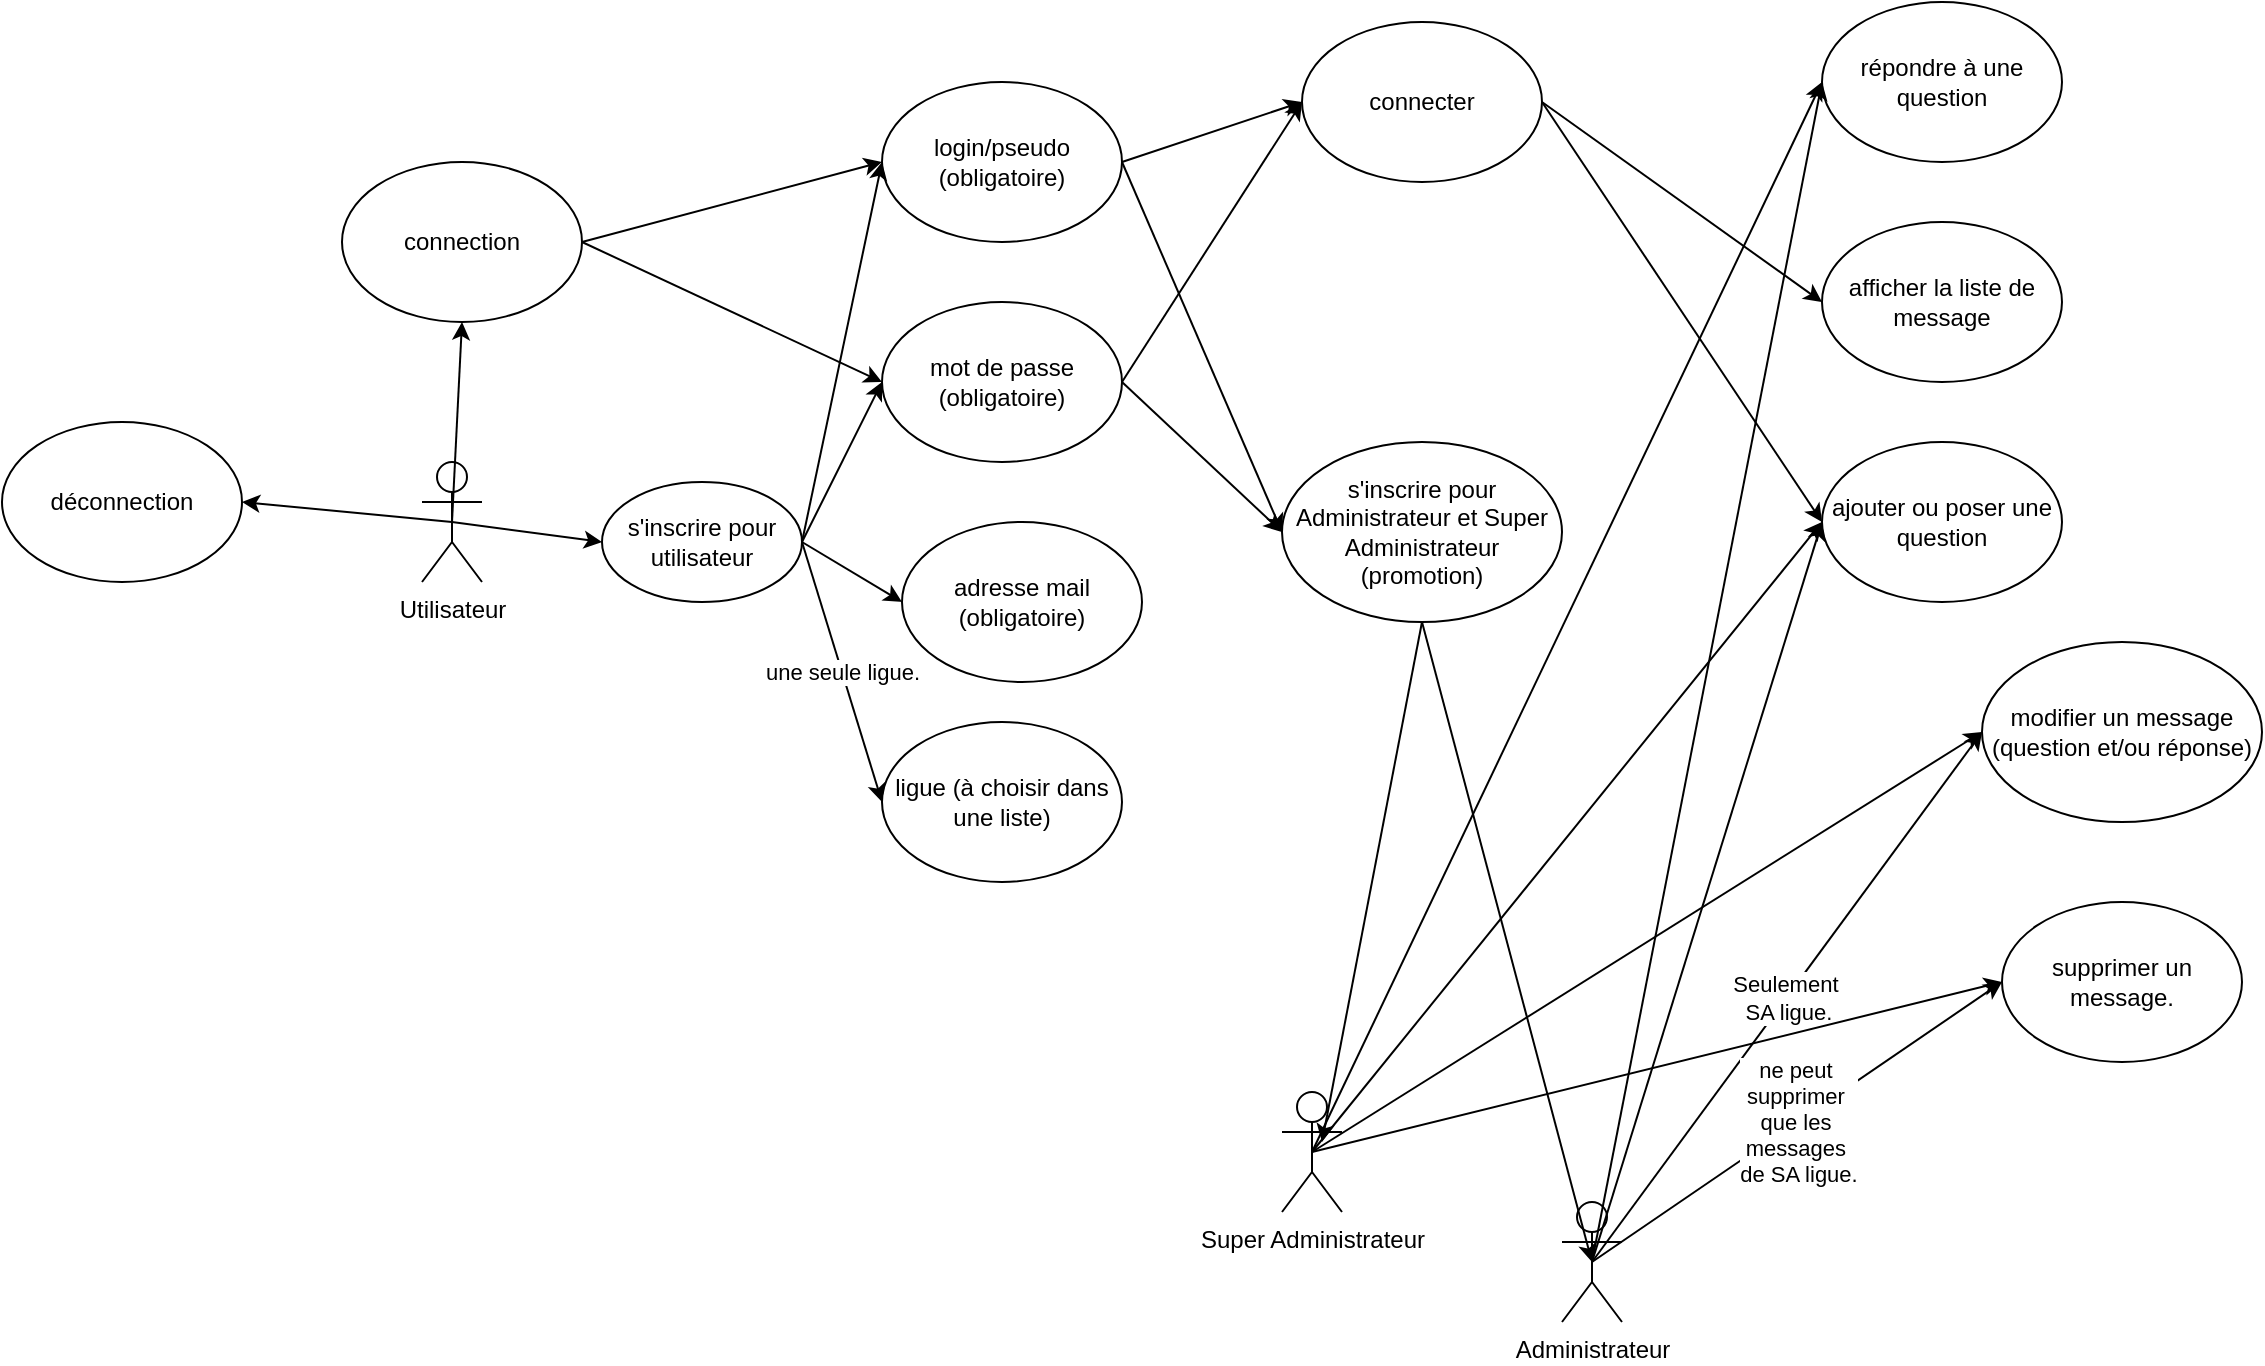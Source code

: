 <mxfile version="26.0.6">
  <diagram name="Page-1" id="5pGx6LdyxHv3eUYSwTAf">
    <mxGraphModel grid="1" page="1" gridSize="10" guides="1" tooltips="1" connect="1" arrows="1" fold="1" pageScale="1" pageWidth="827" pageHeight="1169" math="0" shadow="0">
      <root>
        <mxCell id="0" />
        <mxCell id="1" parent="0" />
        <mxCell id="JLIKOMwXBY5YtS-6EEfw-1" value="Utilisateur" style="shape=umlActor;verticalLabelPosition=bottom;verticalAlign=top;html=1;outlineConnect=0;" vertex="1" parent="1">
          <mxGeometry x="110" y="270" width="30" height="60" as="geometry" />
        </mxCell>
        <mxCell id="JLIKOMwXBY5YtS-6EEfw-2" value="s&#39;inscrire pour utilisateur" style="ellipse;whiteSpace=wrap;html=1;" vertex="1" parent="1">
          <mxGeometry x="200" y="280" width="100" height="60" as="geometry" />
        </mxCell>
        <mxCell id="JLIKOMwXBY5YtS-6EEfw-3" value="adresse mail (obligatoire)" style="ellipse;whiteSpace=wrap;html=1;" vertex="1" parent="1">
          <mxGeometry x="350" y="300" width="120" height="80" as="geometry" />
        </mxCell>
        <mxCell id="JLIKOMwXBY5YtS-6EEfw-4" value="ligue (à choisir dans une liste)" style="ellipse;whiteSpace=wrap;html=1;" vertex="1" parent="1">
          <mxGeometry x="340" y="400" width="120" height="80" as="geometry" />
        </mxCell>
        <mxCell id="JLIKOMwXBY5YtS-6EEfw-5" value="mot de passe (obligatoire)" style="ellipse;whiteSpace=wrap;html=1;" vertex="1" parent="1">
          <mxGeometry x="340" y="190" width="120" height="80" as="geometry" />
        </mxCell>
        <mxCell id="JLIKOMwXBY5YtS-6EEfw-6" value="login/pseudo (obligatoire)" style="ellipse;whiteSpace=wrap;html=1;" vertex="1" parent="1">
          <mxGeometry x="340" y="80" width="120" height="80" as="geometry" />
        </mxCell>
        <mxCell id="JLIKOMwXBY5YtS-6EEfw-7" value="" style="endArrow=classic;html=1;rounded=0;entryX=0;entryY=0.5;entryDx=0;entryDy=0;exitX=0.5;exitY=0.5;exitDx=0;exitDy=0;exitPerimeter=0;" edge="1" parent="1" source="JLIKOMwXBY5YtS-6EEfw-1" target="JLIKOMwXBY5YtS-6EEfw-2">
          <mxGeometry width="50" height="50" relative="1" as="geometry">
            <mxPoint x="390" y="320" as="sourcePoint" />
            <mxPoint x="440" y="270" as="targetPoint" />
          </mxGeometry>
        </mxCell>
        <mxCell id="JLIKOMwXBY5YtS-6EEfw-8" value="" style="endArrow=classic;html=1;rounded=0;exitX=1;exitY=0.5;exitDx=0;exitDy=0;entryX=0;entryY=0.5;entryDx=0;entryDy=0;" edge="1" parent="1" source="JLIKOMwXBY5YtS-6EEfw-2" target="JLIKOMwXBY5YtS-6EEfw-6">
          <mxGeometry width="50" height="50" relative="1" as="geometry">
            <mxPoint x="390" y="320" as="sourcePoint" />
            <mxPoint x="440" y="270" as="targetPoint" />
          </mxGeometry>
        </mxCell>
        <mxCell id="JLIKOMwXBY5YtS-6EEfw-9" value="" style="endArrow=classic;html=1;rounded=0;exitX=1;exitY=0.5;exitDx=0;exitDy=0;entryX=0;entryY=0.5;entryDx=0;entryDy=0;" edge="1" parent="1" source="JLIKOMwXBY5YtS-6EEfw-2" target="JLIKOMwXBY5YtS-6EEfw-5">
          <mxGeometry width="50" height="50" relative="1" as="geometry">
            <mxPoint x="390" y="320" as="sourcePoint" />
            <mxPoint x="440" y="270" as="targetPoint" />
          </mxGeometry>
        </mxCell>
        <mxCell id="JLIKOMwXBY5YtS-6EEfw-10" value="" style="endArrow=classic;html=1;rounded=0;exitX=1;exitY=0.5;exitDx=0;exitDy=0;entryX=0;entryY=0.5;entryDx=0;entryDy=0;" edge="1" parent="1" source="JLIKOMwXBY5YtS-6EEfw-2" target="JLIKOMwXBY5YtS-6EEfw-3">
          <mxGeometry width="50" height="50" relative="1" as="geometry">
            <mxPoint x="390" y="320" as="sourcePoint" />
            <mxPoint x="440" y="270" as="targetPoint" />
          </mxGeometry>
        </mxCell>
        <mxCell id="JLIKOMwXBY5YtS-6EEfw-12" value="connection" style="ellipse;whiteSpace=wrap;html=1;" vertex="1" parent="1">
          <mxGeometry x="70" y="120" width="120" height="80" as="geometry" />
        </mxCell>
        <mxCell id="JLIKOMwXBY5YtS-6EEfw-13" value="" style="endArrow=classic;html=1;rounded=0;exitX=0.5;exitY=0.5;exitDx=0;exitDy=0;exitPerimeter=0;entryX=0.5;entryY=1;entryDx=0;entryDy=0;" edge="1" parent="1" source="JLIKOMwXBY5YtS-6EEfw-1" target="JLIKOMwXBY5YtS-6EEfw-12">
          <mxGeometry width="50" height="50" relative="1" as="geometry">
            <mxPoint x="360" y="320" as="sourcePoint" />
            <mxPoint x="410" y="270" as="targetPoint" />
          </mxGeometry>
        </mxCell>
        <mxCell id="JLIKOMwXBY5YtS-6EEfw-14" value="" style="endArrow=classic;html=1;rounded=0;exitX=1;exitY=0.5;exitDx=0;exitDy=0;entryX=0;entryY=0.5;entryDx=0;entryDy=0;" edge="1" parent="1" source="JLIKOMwXBY5YtS-6EEfw-12" target="JLIKOMwXBY5YtS-6EEfw-6">
          <mxGeometry width="50" height="50" relative="1" as="geometry">
            <mxPoint x="360" y="320" as="sourcePoint" />
            <mxPoint x="410" y="270" as="targetPoint" />
          </mxGeometry>
        </mxCell>
        <mxCell id="JLIKOMwXBY5YtS-6EEfw-15" value="" style="endArrow=classic;html=1;rounded=0;exitX=1;exitY=0.5;exitDx=0;exitDy=0;entryX=0;entryY=0.5;entryDx=0;entryDy=0;" edge="1" parent="1" source="JLIKOMwXBY5YtS-6EEfw-12" target="JLIKOMwXBY5YtS-6EEfw-5">
          <mxGeometry width="50" height="50" relative="1" as="geometry">
            <mxPoint x="360" y="320" as="sourcePoint" />
            <mxPoint x="410" y="270" as="targetPoint" />
          </mxGeometry>
        </mxCell>
        <mxCell id="JLIKOMwXBY5YtS-6EEfw-19" value="connecter" style="ellipse;whiteSpace=wrap;html=1;" vertex="1" parent="1">
          <mxGeometry x="550" y="50" width="120" height="80" as="geometry" />
        </mxCell>
        <mxCell id="JLIKOMwXBY5YtS-6EEfw-20" value="" style="endArrow=classic;html=1;rounded=0;exitX=1;exitY=0.5;exitDx=0;exitDy=0;entryX=0;entryY=0.5;entryDx=0;entryDy=0;" edge="1" parent="1" source="JLIKOMwXBY5YtS-6EEfw-6" target="JLIKOMwXBY5YtS-6EEfw-19">
          <mxGeometry width="50" height="50" relative="1" as="geometry">
            <mxPoint x="360" y="320" as="sourcePoint" />
            <mxPoint x="410" y="270" as="targetPoint" />
          </mxGeometry>
        </mxCell>
        <mxCell id="JLIKOMwXBY5YtS-6EEfw-21" value="" style="endArrow=classic;html=1;rounded=0;exitX=1;exitY=0.5;exitDx=0;exitDy=0;entryX=0;entryY=0.5;entryDx=0;entryDy=0;" edge="1" parent="1" source="JLIKOMwXBY5YtS-6EEfw-5" target="JLIKOMwXBY5YtS-6EEfw-19">
          <mxGeometry width="50" height="50" relative="1" as="geometry">
            <mxPoint x="360" y="320" as="sourcePoint" />
            <mxPoint x="410" y="270" as="targetPoint" />
          </mxGeometry>
        </mxCell>
        <mxCell id="JLIKOMwXBY5YtS-6EEfw-22" value="déconnection" style="ellipse;whiteSpace=wrap;html=1;" vertex="1" parent="1">
          <mxGeometry x="-100" y="250" width="120" height="80" as="geometry" />
        </mxCell>
        <mxCell id="JLIKOMwXBY5YtS-6EEfw-23" value="" style="endArrow=classic;html=1;rounded=0;entryX=1;entryY=0.5;entryDx=0;entryDy=0;exitX=0.5;exitY=0.5;exitDx=0;exitDy=0;exitPerimeter=0;" edge="1" parent="1" source="JLIKOMwXBY5YtS-6EEfw-1" target="JLIKOMwXBY5YtS-6EEfw-22">
          <mxGeometry width="50" height="50" relative="1" as="geometry">
            <mxPoint x="120" y="300" as="sourcePoint" />
            <mxPoint x="410" y="270" as="targetPoint" />
          </mxGeometry>
        </mxCell>
        <mxCell id="JLIKOMwXBY5YtS-6EEfw-26" value="afficher la liste de message" style="ellipse;whiteSpace=wrap;html=1;" vertex="1" parent="1">
          <mxGeometry x="810" y="150" width="120" height="80" as="geometry" />
        </mxCell>
        <mxCell id="JLIKOMwXBY5YtS-6EEfw-27" value="" style="endArrow=classic;html=1;rounded=0;exitX=1;exitY=0.5;exitDx=0;exitDy=0;entryX=0;entryY=0.5;entryDx=0;entryDy=0;" edge="1" parent="1" source="JLIKOMwXBY5YtS-6EEfw-19" target="JLIKOMwXBY5YtS-6EEfw-26">
          <mxGeometry width="50" height="50" relative="1" as="geometry">
            <mxPoint x="360" y="320" as="sourcePoint" />
            <mxPoint x="410" y="270" as="targetPoint" />
          </mxGeometry>
        </mxCell>
        <mxCell id="JLIKOMwXBY5YtS-6EEfw-28" value="ajouter ou poser une question" style="ellipse;whiteSpace=wrap;html=1;" vertex="1" parent="1">
          <mxGeometry x="810" y="260" width="120" height="80" as="geometry" />
        </mxCell>
        <mxCell id="JLIKOMwXBY5YtS-6EEfw-29" value="" style="endArrow=classic;html=1;rounded=0;exitX=1;exitY=0.5;exitDx=0;exitDy=0;entryX=0;entryY=0.5;entryDx=0;entryDy=0;" edge="1" parent="1" source="JLIKOMwXBY5YtS-6EEfw-19" target="JLIKOMwXBY5YtS-6EEfw-28">
          <mxGeometry width="50" height="50" relative="1" as="geometry">
            <mxPoint x="360" y="320" as="sourcePoint" />
            <mxPoint x="410" y="270" as="targetPoint" />
          </mxGeometry>
        </mxCell>
        <mxCell id="JLIKOMwXBY5YtS-6EEfw-30" value="Administrateur" style="shape=umlActor;verticalLabelPosition=bottom;verticalAlign=top;html=1;outlineConnect=0;" vertex="1" parent="1">
          <mxGeometry x="680" y="640" width="30" height="60" as="geometry" />
        </mxCell>
        <mxCell id="JLIKOMwXBY5YtS-6EEfw-31" value="Super Administrateur" style="shape=umlActor;verticalLabelPosition=bottom;verticalAlign=top;html=1;outlineConnect=0;" vertex="1" parent="1">
          <mxGeometry x="540" y="585" width="30" height="60" as="geometry" />
        </mxCell>
        <mxCell id="JLIKOMwXBY5YtS-6EEfw-32" value="répondre à une question" style="ellipse;whiteSpace=wrap;html=1;" vertex="1" parent="1">
          <mxGeometry x="810" y="40" width="120" height="80" as="geometry" />
        </mxCell>
        <mxCell id="JLIKOMwXBY5YtS-6EEfw-33" value="modifier un message (question et/ou réponse)" style="ellipse;whiteSpace=wrap;html=1;" vertex="1" parent="1">
          <mxGeometry x="890" y="360" width="140" height="90" as="geometry" />
        </mxCell>
        <mxCell id="JLIKOMwXBY5YtS-6EEfw-34" value="" style="endArrow=classic;html=1;rounded=0;exitX=0.5;exitY=0.5;exitDx=0;exitDy=0;exitPerimeter=0;entryX=0;entryY=0.5;entryDx=0;entryDy=0;" edge="1" parent="1" source="JLIKOMwXBY5YtS-6EEfw-31" target="JLIKOMwXBY5YtS-6EEfw-32">
          <mxGeometry width="50" height="50" relative="1" as="geometry">
            <mxPoint x="570" y="230" as="sourcePoint" />
            <mxPoint x="620" y="180" as="targetPoint" />
          </mxGeometry>
        </mxCell>
        <mxCell id="JLIKOMwXBY5YtS-6EEfw-35" value="" style="endArrow=classic;html=1;rounded=0;exitX=0.5;exitY=0.5;exitDx=0;exitDy=0;exitPerimeter=0;entryX=0;entryY=0.5;entryDx=0;entryDy=0;" edge="1" parent="1" source="JLIKOMwXBY5YtS-6EEfw-31" target="JLIKOMwXBY5YtS-6EEfw-28">
          <mxGeometry width="50" height="50" relative="1" as="geometry">
            <mxPoint x="570" y="230" as="sourcePoint" />
            <mxPoint x="620" y="180" as="targetPoint" />
          </mxGeometry>
        </mxCell>
        <mxCell id="JLIKOMwXBY5YtS-6EEfw-36" value="" style="endArrow=classic;html=1;rounded=0;exitX=0.5;exitY=0.5;exitDx=0;exitDy=0;exitPerimeter=0;entryX=0;entryY=0.5;entryDx=0;entryDy=0;" edge="1" parent="1" source="JLIKOMwXBY5YtS-6EEfw-30" target="JLIKOMwXBY5YtS-6EEfw-32">
          <mxGeometry width="50" height="50" relative="1" as="geometry">
            <mxPoint x="570" y="230" as="sourcePoint" />
            <mxPoint x="620" y="180" as="targetPoint" />
          </mxGeometry>
        </mxCell>
        <mxCell id="JLIKOMwXBY5YtS-6EEfw-37" value="" style="endArrow=classic;html=1;rounded=0;exitX=0.5;exitY=0.5;exitDx=0;exitDy=0;exitPerimeter=0;entryX=0;entryY=0.5;entryDx=0;entryDy=0;" edge="1" parent="1" source="JLIKOMwXBY5YtS-6EEfw-30" target="JLIKOMwXBY5YtS-6EEfw-28">
          <mxGeometry width="50" height="50" relative="1" as="geometry">
            <mxPoint x="570" y="230" as="sourcePoint" />
            <mxPoint x="620" y="180" as="targetPoint" />
          </mxGeometry>
        </mxCell>
        <mxCell id="JLIKOMwXBY5YtS-6EEfw-38" value="" style="endArrow=classic;html=1;rounded=0;exitX=0.5;exitY=0.5;exitDx=0;exitDy=0;exitPerimeter=0;entryX=0;entryY=0.5;entryDx=0;entryDy=0;" edge="1" parent="1" source="JLIKOMwXBY5YtS-6EEfw-30" target="JLIKOMwXBY5YtS-6EEfw-33">
          <mxGeometry relative="1" as="geometry">
            <mxPoint x="540" y="210" as="sourcePoint" />
            <mxPoint x="640" y="210" as="targetPoint" />
          </mxGeometry>
        </mxCell>
        <mxCell id="JLIKOMwXBY5YtS-6EEfw-39" value="&lt;div&gt;Seulement&amp;nbsp;&lt;/div&gt;&lt;div&gt;SA ligue.&lt;/div&gt;" style="edgeLabel;resizable=0;html=1;;align=center;verticalAlign=middle;" connectable="0" vertex="1" parent="JLIKOMwXBY5YtS-6EEfw-38">
          <mxGeometry relative="1" as="geometry" />
        </mxCell>
        <mxCell id="JLIKOMwXBY5YtS-6EEfw-40" value="" style="endArrow=classic;html=1;rounded=0;exitX=0.5;exitY=0.5;exitDx=0;exitDy=0;exitPerimeter=0;entryX=0;entryY=0.5;entryDx=0;entryDy=0;" edge="1" parent="1" source="JLIKOMwXBY5YtS-6EEfw-31" target="JLIKOMwXBY5YtS-6EEfw-33">
          <mxGeometry width="50" height="50" relative="1" as="geometry">
            <mxPoint x="570" y="230" as="sourcePoint" />
            <mxPoint x="620" y="180" as="targetPoint" />
          </mxGeometry>
        </mxCell>
        <mxCell id="JLIKOMwXBY5YtS-6EEfw-41" value="supprimer un message." style="ellipse;whiteSpace=wrap;html=1;" vertex="1" parent="1">
          <mxGeometry x="900" y="490" width="120" height="80" as="geometry" />
        </mxCell>
        <mxCell id="JLIKOMwXBY5YtS-6EEfw-42" value="" style="endArrow=classic;html=1;rounded=0;exitX=0.5;exitY=0.5;exitDx=0;exitDy=0;exitPerimeter=0;entryX=0;entryY=0.5;entryDx=0;entryDy=0;" edge="1" parent="1" source="JLIKOMwXBY5YtS-6EEfw-31" target="JLIKOMwXBY5YtS-6EEfw-41">
          <mxGeometry width="50" height="50" relative="1" as="geometry">
            <mxPoint x="750" y="70" as="sourcePoint" />
            <mxPoint x="800" y="20" as="targetPoint" />
          </mxGeometry>
        </mxCell>
        <mxCell id="JLIKOMwXBY5YtS-6EEfw-43" value="" style="endArrow=classic;html=1;rounded=0;exitX=0.5;exitY=0.5;exitDx=0;exitDy=0;exitPerimeter=0;entryX=0;entryY=0.5;entryDx=0;entryDy=0;" edge="1" parent="1" source="JLIKOMwXBY5YtS-6EEfw-30" target="JLIKOMwXBY5YtS-6EEfw-41">
          <mxGeometry relative="1" as="geometry">
            <mxPoint x="720" y="40" as="sourcePoint" />
            <mxPoint x="820" y="40" as="targetPoint" />
          </mxGeometry>
        </mxCell>
        <mxCell id="JLIKOMwXBY5YtS-6EEfw-44" value="&lt;div&gt;ne peut&amp;nbsp;&lt;/div&gt;&lt;div&gt;supprimer&amp;nbsp;&lt;/div&gt;&lt;div&gt;que les&amp;nbsp;&lt;/div&gt;&lt;div&gt;messages&amp;nbsp;&lt;/div&gt;&lt;div&gt;de SA ligue.&lt;/div&gt;" style="edgeLabel;resizable=0;html=1;;align=center;verticalAlign=middle;" connectable="0" vertex="1" parent="JLIKOMwXBY5YtS-6EEfw-43">
          <mxGeometry relative="1" as="geometry" />
        </mxCell>
        <mxCell id="JLIKOMwXBY5YtS-6EEfw-51" value="" style="endArrow=classic;html=1;rounded=0;exitX=1;exitY=0.5;exitDx=0;exitDy=0;entryX=0;entryY=0.5;entryDx=0;entryDy=0;" edge="1" parent="1" source="JLIKOMwXBY5YtS-6EEfw-2" target="JLIKOMwXBY5YtS-6EEfw-4">
          <mxGeometry relative="1" as="geometry">
            <mxPoint x="470" y="270" as="sourcePoint" />
            <mxPoint x="570" y="270" as="targetPoint" />
          </mxGeometry>
        </mxCell>
        <mxCell id="JLIKOMwXBY5YtS-6EEfw-52" value="une seule ligue." style="edgeLabel;resizable=0;html=1;;align=center;verticalAlign=middle;" connectable="0" vertex="1" parent="JLIKOMwXBY5YtS-6EEfw-51">
          <mxGeometry relative="1" as="geometry" />
        </mxCell>
        <mxCell id="JLIKOMwXBY5YtS-6EEfw-59" value="&lt;div&gt;s&#39;inscrire pour Administrateur et Super Administrateur &lt;br&gt;&lt;/div&gt;&lt;div&gt;(promotion)&lt;br&gt;&lt;/div&gt;" style="ellipse;whiteSpace=wrap;html=1;" vertex="1" parent="1">
          <mxGeometry x="540" y="260" width="140" height="90" as="geometry" />
        </mxCell>
        <mxCell id="JLIKOMwXBY5YtS-6EEfw-66" value="" style="endArrow=classic;html=1;rounded=0;exitX=1;exitY=0.5;exitDx=0;exitDy=0;entryX=0;entryY=0.5;entryDx=0;entryDy=0;" edge="1" parent="1" source="JLIKOMwXBY5YtS-6EEfw-6" target="JLIKOMwXBY5YtS-6EEfw-59">
          <mxGeometry width="50" height="50" relative="1" as="geometry">
            <mxPoint x="600" y="340" as="sourcePoint" />
            <mxPoint x="650" y="290" as="targetPoint" />
          </mxGeometry>
        </mxCell>
        <mxCell id="JLIKOMwXBY5YtS-6EEfw-67" value="" style="endArrow=classic;html=1;rounded=0;exitX=1;exitY=0.5;exitDx=0;exitDy=0;entryX=0;entryY=0.5;entryDx=0;entryDy=0;" edge="1" parent="1" source="JLIKOMwXBY5YtS-6EEfw-5" target="JLIKOMwXBY5YtS-6EEfw-59">
          <mxGeometry width="50" height="50" relative="1" as="geometry">
            <mxPoint x="600" y="340" as="sourcePoint" />
            <mxPoint x="650" y="290" as="targetPoint" />
          </mxGeometry>
        </mxCell>
        <mxCell id="JLIKOMwXBY5YtS-6EEfw-70" value="" style="endArrow=classic;html=1;rounded=0;exitX=0.5;exitY=1;exitDx=0;exitDy=0;entryX=0.5;entryY=0.5;entryDx=0;entryDy=0;entryPerimeter=0;" edge="1" parent="1" source="JLIKOMwXBY5YtS-6EEfw-59" target="JLIKOMwXBY5YtS-6EEfw-30">
          <mxGeometry width="50" height="50" relative="1" as="geometry">
            <mxPoint x="600" y="390" as="sourcePoint" />
            <mxPoint x="650" y="340" as="targetPoint" />
          </mxGeometry>
        </mxCell>
        <mxCell id="JLIKOMwXBY5YtS-6EEfw-71" value="" style="endArrow=classic;html=1;rounded=0;exitX=0.5;exitY=1;exitDx=0;exitDy=0;" edge="1" parent="1" source="JLIKOMwXBY5YtS-6EEfw-59">
          <mxGeometry width="50" height="50" relative="1" as="geometry">
            <mxPoint x="600" y="390" as="sourcePoint" />
            <mxPoint x="560" y="610" as="targetPoint" />
          </mxGeometry>
        </mxCell>
      </root>
    </mxGraphModel>
  </diagram>
</mxfile>
